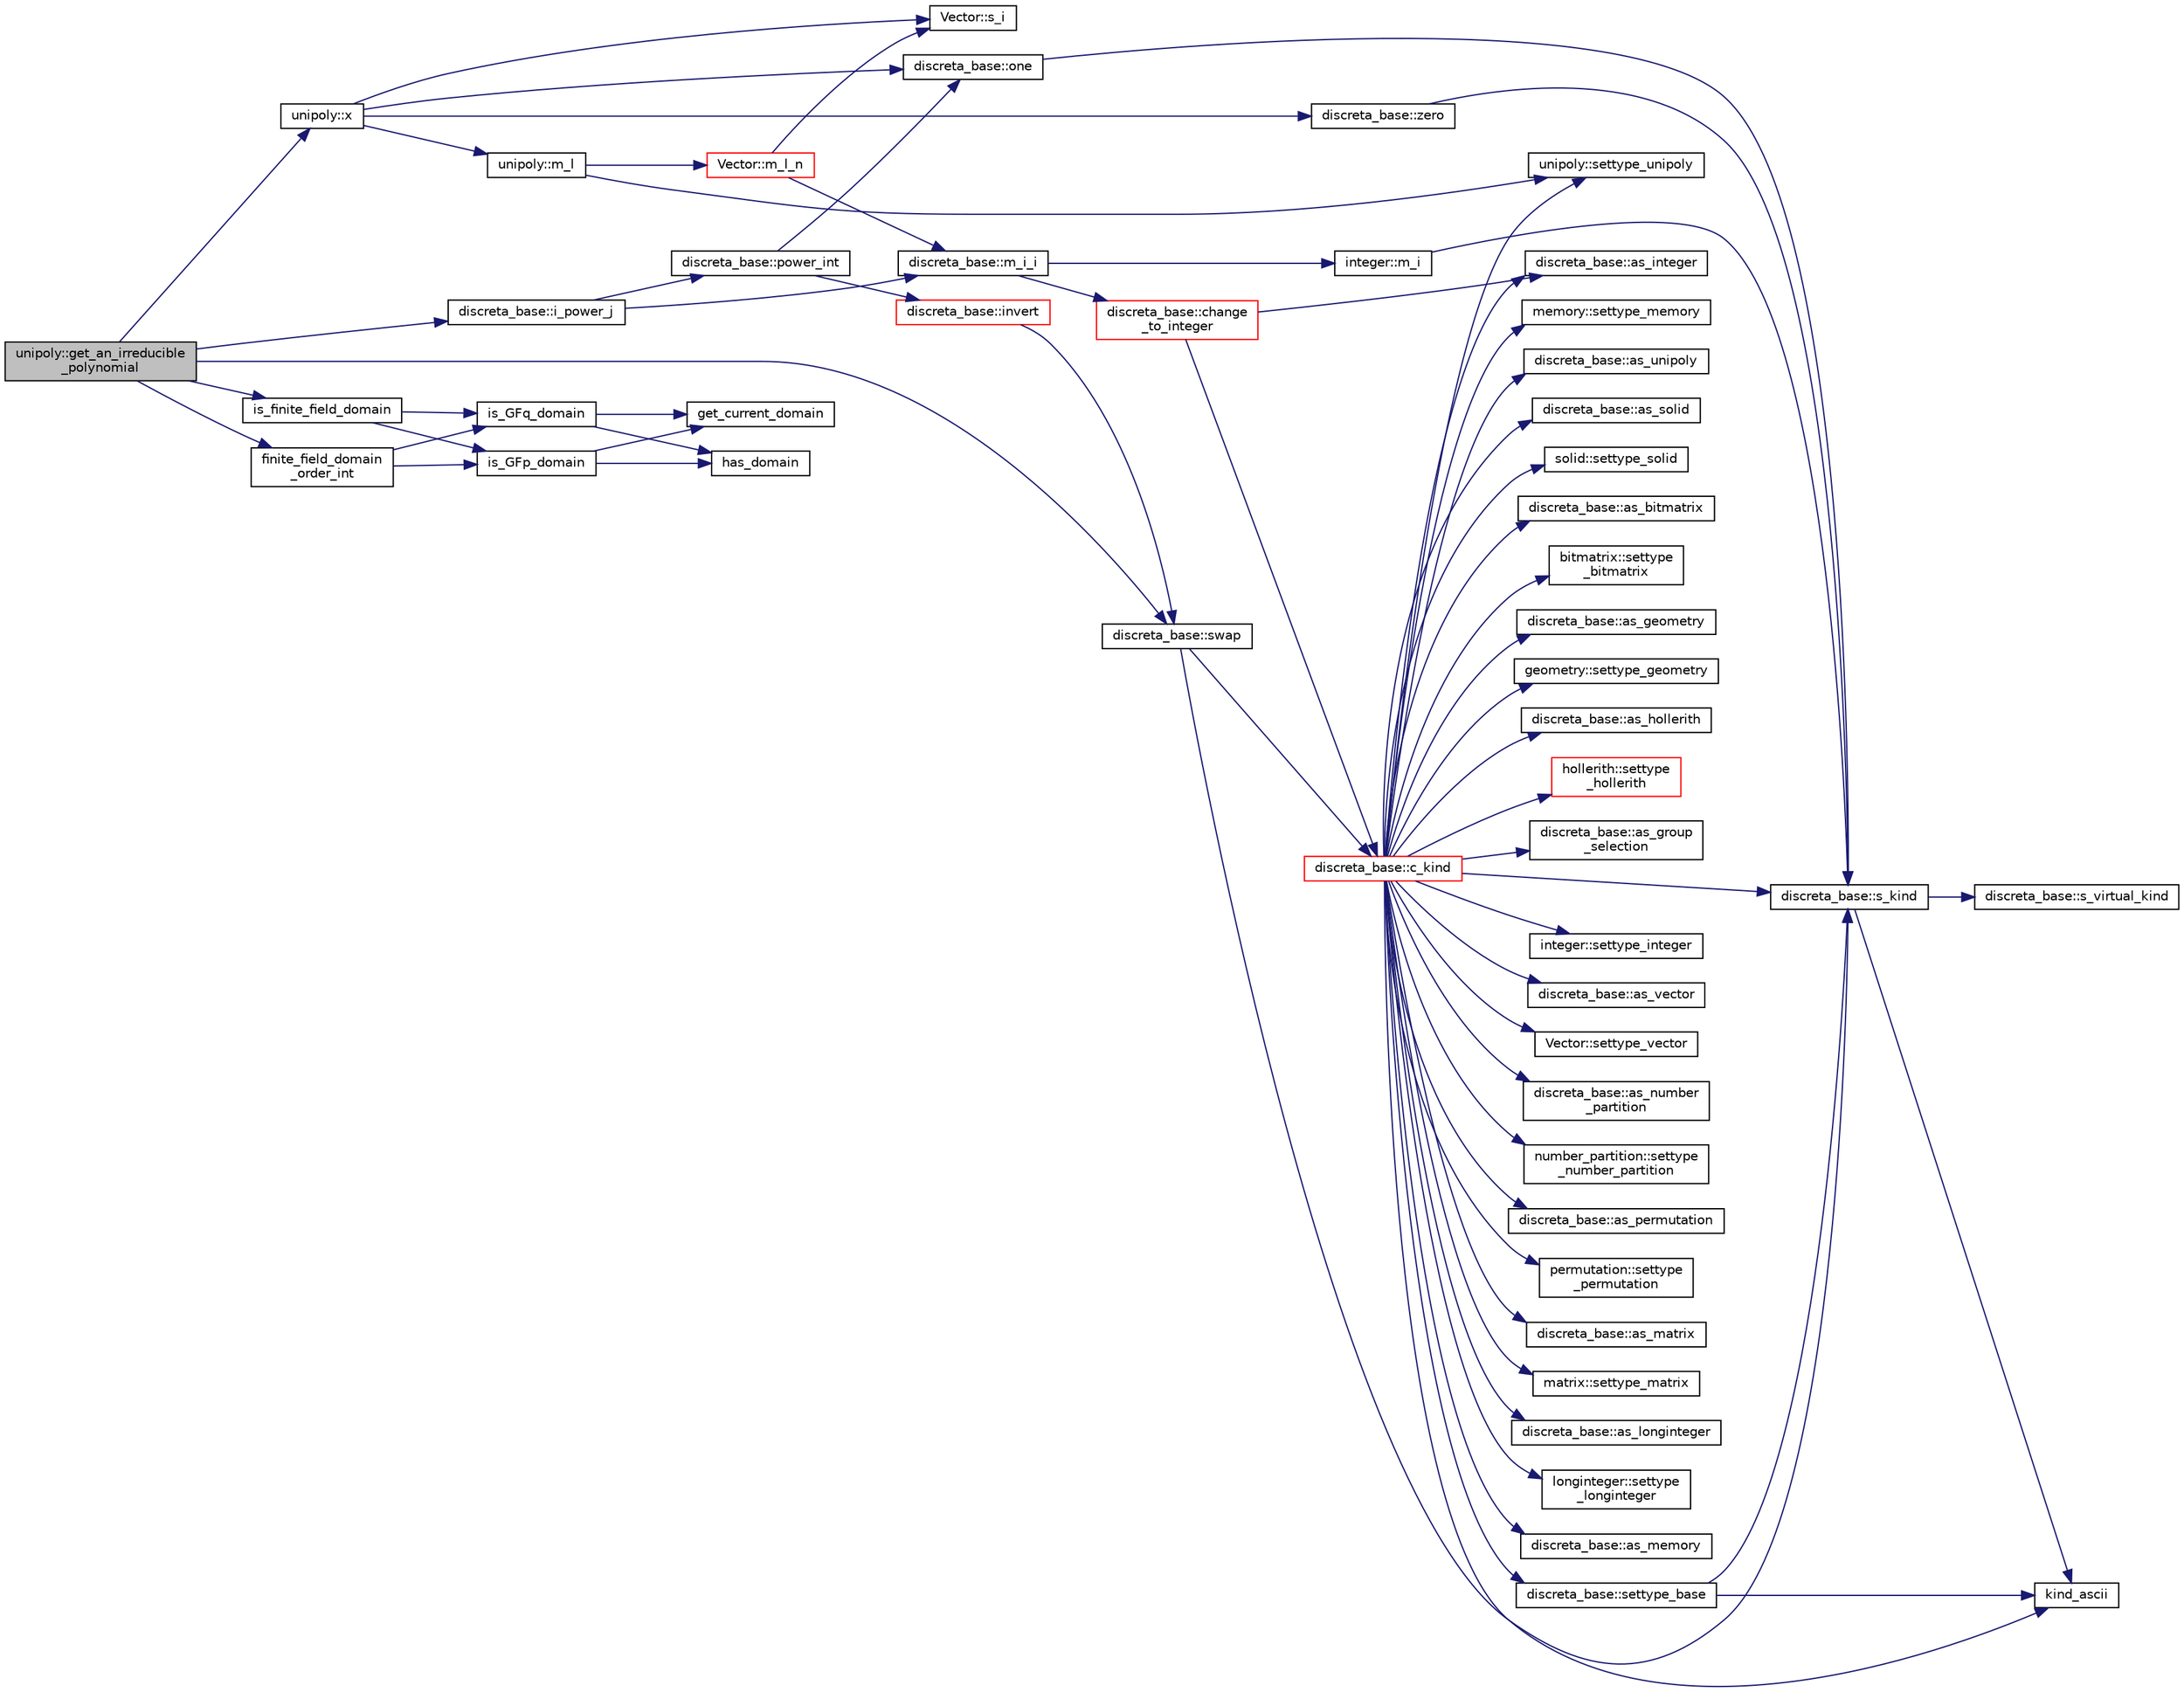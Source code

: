 digraph "unipoly::get_an_irreducible_polynomial"
{
  edge [fontname="Helvetica",fontsize="10",labelfontname="Helvetica",labelfontsize="10"];
  node [fontname="Helvetica",fontsize="10",shape=record];
  rankdir="LR";
  Node864 [label="unipoly::get_an_irreducible\l_polynomial",height=0.2,width=0.4,color="black", fillcolor="grey75", style="filled", fontcolor="black"];
  Node864 -> Node865 [color="midnightblue",fontsize="10",style="solid",fontname="Helvetica"];
  Node865 [label="unipoly::x",height=0.2,width=0.4,color="black", fillcolor="white", style="filled",URL="$d1/d89/classunipoly.html#a193127c4c6cf419d995882bb5b762294"];
  Node865 -> Node866 [color="midnightblue",fontsize="10",style="solid",fontname="Helvetica"];
  Node866 [label="unipoly::m_l",height=0.2,width=0.4,color="black", fillcolor="white", style="filled",URL="$d1/d89/classunipoly.html#a776ccf5b98954c5212b684944ab5d725"];
  Node866 -> Node867 [color="midnightblue",fontsize="10",style="solid",fontname="Helvetica"];
  Node867 [label="Vector::m_l_n",height=0.2,width=0.4,color="red", fillcolor="white", style="filled",URL="$d5/db2/class_vector.html#a5c7c126e6266ecdc832c5ce5bc1cca2f"];
  Node867 -> Node918 [color="midnightblue",fontsize="10",style="solid",fontname="Helvetica"];
  Node918 [label="Vector::s_i",height=0.2,width=0.4,color="black", fillcolor="white", style="filled",URL="$d5/db2/class_vector.html#a1c4fe1752523df8119f70dd550244871"];
  Node867 -> Node919 [color="midnightblue",fontsize="10",style="solid",fontname="Helvetica"];
  Node919 [label="discreta_base::m_i_i",height=0.2,width=0.4,color="black", fillcolor="white", style="filled",URL="$d7/d71/classdiscreta__base.html#aa231464a9d4bc233f66608021c9ad997"];
  Node919 -> Node920 [color="midnightblue",fontsize="10",style="solid",fontname="Helvetica"];
  Node920 [label="discreta_base::change\l_to_integer",height=0.2,width=0.4,color="red", fillcolor="white", style="filled",URL="$d7/d71/classdiscreta__base.html#a58a5a5bd8f8e6f2dd7b4483b66dc7bb9"];
  Node920 -> Node921 [color="midnightblue",fontsize="10",style="solid",fontname="Helvetica"];
  Node921 [label="discreta_base::c_kind",height=0.2,width=0.4,color="red", fillcolor="white", style="filled",URL="$d7/d71/classdiscreta__base.html#adc2ff61589c2d083688e7a43f333cb62"];
  Node921 -> Node922 [color="midnightblue",fontsize="10",style="solid",fontname="Helvetica"];
  Node922 [label="discreta_base::settype_base",height=0.2,width=0.4,color="black", fillcolor="white", style="filled",URL="$d7/d71/classdiscreta__base.html#a4f42899a89447d1c3993ea07c38f8ad4"];
  Node922 -> Node872 [color="midnightblue",fontsize="10",style="solid",fontname="Helvetica"];
  Node872 [label="discreta_base::s_kind",height=0.2,width=0.4,color="black", fillcolor="white", style="filled",URL="$d7/d71/classdiscreta__base.html#a8a830025c74adbbc3362418a7c2ba157"];
  Node872 -> Node873 [color="midnightblue",fontsize="10",style="solid",fontname="Helvetica"];
  Node873 [label="discreta_base::s_virtual_kind",height=0.2,width=0.4,color="black", fillcolor="white", style="filled",URL="$d7/d71/classdiscreta__base.html#a52778a6d6943a468be083d0785d418fb"];
  Node872 -> Node874 [color="midnightblue",fontsize="10",style="solid",fontname="Helvetica"];
  Node874 [label="kind_ascii",height=0.2,width=0.4,color="black", fillcolor="white", style="filled",URL="$d9/d60/discreta_8h.html#ad0ce825a9f29bc6cec27e1b64cfe27bf"];
  Node922 -> Node874 [color="midnightblue",fontsize="10",style="solid",fontname="Helvetica"];
  Node921 -> Node878 [color="midnightblue",fontsize="10",style="solid",fontname="Helvetica"];
  Node878 [label="discreta_base::as_integer",height=0.2,width=0.4,color="black", fillcolor="white", style="filled",URL="$d7/d71/classdiscreta__base.html#a00d7691eaf874fd283d942692fe8dd26"];
  Node921 -> Node923 [color="midnightblue",fontsize="10",style="solid",fontname="Helvetica"];
  Node923 [label="integer::settype_integer",height=0.2,width=0.4,color="black", fillcolor="white", style="filled",URL="$d0/de5/classinteger.html#a6265c65ef311229acd513d748faba796"];
  Node921 -> Node880 [color="midnightblue",fontsize="10",style="solid",fontname="Helvetica"];
  Node880 [label="discreta_base::as_vector",height=0.2,width=0.4,color="black", fillcolor="white", style="filled",URL="$d7/d71/classdiscreta__base.html#a7bdd6cae39c380b128ee9e17e42cf020"];
  Node921 -> Node924 [color="midnightblue",fontsize="10",style="solid",fontname="Helvetica"];
  Node924 [label="Vector::settype_vector",height=0.2,width=0.4,color="black", fillcolor="white", style="filled",URL="$d5/db2/class_vector.html#a34e0d00b18c051f23904a8429fa6c8b4"];
  Node921 -> Node883 [color="midnightblue",fontsize="10",style="solid",fontname="Helvetica"];
  Node883 [label="discreta_base::as_number\l_partition",height=0.2,width=0.4,color="black", fillcolor="white", style="filled",URL="$d7/d71/classdiscreta__base.html#a307aa09de0e925d46697707968ffab00"];
  Node921 -> Node925 [color="midnightblue",fontsize="10",style="solid",fontname="Helvetica"];
  Node925 [label="number_partition::settype\l_number_partition",height=0.2,width=0.4,color="black", fillcolor="white", style="filled",URL="$df/d50/classnumber__partition.html#a3aaec1b557758f643ffc8555bbc358be"];
  Node921 -> Node885 [color="midnightblue",fontsize="10",style="solid",fontname="Helvetica"];
  Node885 [label="discreta_base::as_permutation",height=0.2,width=0.4,color="black", fillcolor="white", style="filled",URL="$d7/d71/classdiscreta__base.html#aa4e72f36a82984239b12ae831e131098"];
  Node921 -> Node926 [color="midnightblue",fontsize="10",style="solid",fontname="Helvetica"];
  Node926 [label="permutation::settype\l_permutation",height=0.2,width=0.4,color="black", fillcolor="white", style="filled",URL="$d0/d08/classpermutation.html#af1eea29f86195cede9562e444664c28c"];
  Node921 -> Node887 [color="midnightblue",fontsize="10",style="solid",fontname="Helvetica"];
  Node887 [label="discreta_base::as_matrix",height=0.2,width=0.4,color="black", fillcolor="white", style="filled",URL="$d7/d71/classdiscreta__base.html#ae4d7f56d917a4707b838fbffde6467ff"];
  Node921 -> Node927 [color="midnightblue",fontsize="10",style="solid",fontname="Helvetica"];
  Node927 [label="matrix::settype_matrix",height=0.2,width=0.4,color="black", fillcolor="white", style="filled",URL="$d1/d8d/classmatrix.html#a1780283a64a789e4084d792683d276bb"];
  Node921 -> Node890 [color="midnightblue",fontsize="10",style="solid",fontname="Helvetica"];
  Node890 [label="discreta_base::as_longinteger",height=0.2,width=0.4,color="black", fillcolor="white", style="filled",URL="$d7/d71/classdiscreta__base.html#a20a094639eb711b10c8694c51937f7cd"];
  Node921 -> Node928 [color="midnightblue",fontsize="10",style="solid",fontname="Helvetica"];
  Node928 [label="longinteger::settype\l_longinteger",height=0.2,width=0.4,color="black", fillcolor="white", style="filled",URL="$d3/d71/classlonginteger.html#ae5f811ece8df31b9ff114368a18e1dc5"];
  Node921 -> Node893 [color="midnightblue",fontsize="10",style="solid",fontname="Helvetica"];
  Node893 [label="discreta_base::as_memory",height=0.2,width=0.4,color="black", fillcolor="white", style="filled",URL="$d7/d71/classdiscreta__base.html#ad94b2d7dce0cd4fa22db57f6e79c4bd2"];
  Node921 -> Node929 [color="midnightblue",fontsize="10",style="solid",fontname="Helvetica"];
  Node929 [label="memory::settype_memory",height=0.2,width=0.4,color="black", fillcolor="white", style="filled",URL="$d8/d99/classmemory.html#a33aae277f9b8fe36b02e9d5da895451b"];
  Node921 -> Node895 [color="midnightblue",fontsize="10",style="solid",fontname="Helvetica"];
  Node895 [label="discreta_base::as_unipoly",height=0.2,width=0.4,color="black", fillcolor="white", style="filled",URL="$d7/d71/classdiscreta__base.html#ad50d8027f039fe5c2478cddb243adc9d"];
  Node921 -> Node930 [color="midnightblue",fontsize="10",style="solid",fontname="Helvetica"];
  Node930 [label="unipoly::settype_unipoly",height=0.2,width=0.4,color="black", fillcolor="white", style="filled",URL="$d1/d89/classunipoly.html#a8db854fcc85c5e1150b1f1b1c005c95b"];
  Node921 -> Node897 [color="midnightblue",fontsize="10",style="solid",fontname="Helvetica"];
  Node897 [label="discreta_base::as_solid",height=0.2,width=0.4,color="black", fillcolor="white", style="filled",URL="$d7/d71/classdiscreta__base.html#a1fc5f2b85ec97ab0a69dd64903c970a5"];
  Node921 -> Node931 [color="midnightblue",fontsize="10",style="solid",fontname="Helvetica"];
  Node931 [label="solid::settype_solid",height=0.2,width=0.4,color="black", fillcolor="white", style="filled",URL="$d8/def/classsolid.html#a775bd4821f75a8aee4ea3d4335ff90e0"];
  Node921 -> Node899 [color="midnightblue",fontsize="10",style="solid",fontname="Helvetica"];
  Node899 [label="discreta_base::as_bitmatrix",height=0.2,width=0.4,color="black", fillcolor="white", style="filled",URL="$d7/d71/classdiscreta__base.html#a071ad54ea8ef6c9d1d15f532e5a76df6"];
  Node921 -> Node932 [color="midnightblue",fontsize="10",style="solid",fontname="Helvetica"];
  Node932 [label="bitmatrix::settype\l_bitmatrix",height=0.2,width=0.4,color="black", fillcolor="white", style="filled",URL="$de/dc8/classbitmatrix.html#acb571d947f9526665ebbdc0ce3e2a973"];
  Node921 -> Node901 [color="midnightblue",fontsize="10",style="solid",fontname="Helvetica"];
  Node901 [label="discreta_base::as_geometry",height=0.2,width=0.4,color="black", fillcolor="white", style="filled",URL="$d7/d71/classdiscreta__base.html#a38fc7b4cdd830703e9d87354b79bc5c8"];
  Node921 -> Node933 [color="midnightblue",fontsize="10",style="solid",fontname="Helvetica"];
  Node933 [label="geometry::settype_geometry",height=0.2,width=0.4,color="black", fillcolor="white", style="filled",URL="$da/d44/classgeometry.html#ab4a336baba6a3f56f5ffa053a5be5ba7"];
  Node921 -> Node903 [color="midnightblue",fontsize="10",style="solid",fontname="Helvetica"];
  Node903 [label="discreta_base::as_hollerith",height=0.2,width=0.4,color="black", fillcolor="white", style="filled",URL="$d7/d71/classdiscreta__base.html#a3e66f82711f314710107e2f29e589690"];
  Node921 -> Node934 [color="midnightblue",fontsize="10",style="solid",fontname="Helvetica"];
  Node934 [label="hollerith::settype\l_hollerith",height=0.2,width=0.4,color="red", fillcolor="white", style="filled",URL="$d8/d99/classhollerith.html#a23bbd4acfc88a0e90f1245f243f51f76"];
  Node921 -> Node905 [color="midnightblue",fontsize="10",style="solid",fontname="Helvetica"];
  Node905 [label="discreta_base::as_group\l_selection",height=0.2,width=0.4,color="black", fillcolor="white", style="filled",URL="$d7/d71/classdiscreta__base.html#aae1bac4883c567718bef9fb610abbdc8"];
  Node921 -> Node874 [color="midnightblue",fontsize="10",style="solid",fontname="Helvetica"];
  Node921 -> Node872 [color="midnightblue",fontsize="10",style="solid",fontname="Helvetica"];
  Node920 -> Node878 [color="midnightblue",fontsize="10",style="solid",fontname="Helvetica"];
  Node919 -> Node943 [color="midnightblue",fontsize="10",style="solid",fontname="Helvetica"];
  Node943 [label="integer::m_i",height=0.2,width=0.4,color="black", fillcolor="white", style="filled",URL="$d0/de5/classinteger.html#a869091f0a0f35f5354c8c4a70250e8a9"];
  Node943 -> Node872 [color="midnightblue",fontsize="10",style="solid",fontname="Helvetica"];
  Node866 -> Node930 [color="midnightblue",fontsize="10",style="solid",fontname="Helvetica"];
  Node865 -> Node918 [color="midnightblue",fontsize="10",style="solid",fontname="Helvetica"];
  Node865 -> Node944 [color="midnightblue",fontsize="10",style="solid",fontname="Helvetica"];
  Node944 [label="discreta_base::zero",height=0.2,width=0.4,color="black", fillcolor="white", style="filled",URL="$d7/d71/classdiscreta__base.html#a424aa44bbb6ca48d30ad1087dbd6f210"];
  Node944 -> Node872 [color="midnightblue",fontsize="10",style="solid",fontname="Helvetica"];
  Node865 -> Node945 [color="midnightblue",fontsize="10",style="solid",fontname="Helvetica"];
  Node945 [label="discreta_base::one",height=0.2,width=0.4,color="black", fillcolor="white", style="filled",URL="$d7/d71/classdiscreta__base.html#a6f5d6422a0040950415db30e39dafd19"];
  Node945 -> Node872 [color="midnightblue",fontsize="10",style="solid",fontname="Helvetica"];
  Node864 -> Node946 [color="midnightblue",fontsize="10",style="solid",fontname="Helvetica"];
  Node946 [label="is_finite_field_domain",height=0.2,width=0.4,color="black", fillcolor="white", style="filled",URL="$d9/d60/discreta_8h.html#a77d0ace35941cfe84035c9a060972b2a"];
  Node946 -> Node947 [color="midnightblue",fontsize="10",style="solid",fontname="Helvetica"];
  Node947 [label="is_GFp_domain",height=0.2,width=0.4,color="black", fillcolor="white", style="filled",URL="$db/d2f/domain_8_c.html#ab75527270302df466fc6f6e355775c13"];
  Node947 -> Node948 [color="midnightblue",fontsize="10",style="solid",fontname="Helvetica"];
  Node948 [label="has_domain",height=0.2,width=0.4,color="black", fillcolor="white", style="filled",URL="$db/d2f/domain_8_c.html#af7df1c554310c6214b2900bf6ca7ac81"];
  Node947 -> Node949 [color="midnightblue",fontsize="10",style="solid",fontname="Helvetica"];
  Node949 [label="get_current_domain",height=0.2,width=0.4,color="black", fillcolor="white", style="filled",URL="$db/d2f/domain_8_c.html#a80481fde3a59aaeeb648f8c5392269f7"];
  Node946 -> Node950 [color="midnightblue",fontsize="10",style="solid",fontname="Helvetica"];
  Node950 [label="is_GFq_domain",height=0.2,width=0.4,color="black", fillcolor="white", style="filled",URL="$db/d2f/domain_8_c.html#af695b4599bda7a0400772172c9eeff64"];
  Node950 -> Node948 [color="midnightblue",fontsize="10",style="solid",fontname="Helvetica"];
  Node950 -> Node949 [color="midnightblue",fontsize="10",style="solid",fontname="Helvetica"];
  Node864 -> Node951 [color="midnightblue",fontsize="10",style="solid",fontname="Helvetica"];
  Node951 [label="finite_field_domain\l_order_int",height=0.2,width=0.4,color="black", fillcolor="white", style="filled",URL="$d9/d60/discreta_8h.html#a377eb55f39803977750d92e3eaf7af26"];
  Node951 -> Node947 [color="midnightblue",fontsize="10",style="solid",fontname="Helvetica"];
  Node951 -> Node950 [color="midnightblue",fontsize="10",style="solid",fontname="Helvetica"];
  Node864 -> Node952 [color="midnightblue",fontsize="10",style="solid",fontname="Helvetica"];
  Node952 [label="discreta_base::i_power_j",height=0.2,width=0.4,color="black", fillcolor="white", style="filled",URL="$d7/d71/classdiscreta__base.html#ae0bc8b345a8d639e626267ddbebaa7a1"];
  Node952 -> Node919 [color="midnightblue",fontsize="10",style="solid",fontname="Helvetica"];
  Node952 -> Node953 [color="midnightblue",fontsize="10",style="solid",fontname="Helvetica"];
  Node953 [label="discreta_base::power_int",height=0.2,width=0.4,color="black", fillcolor="white", style="filled",URL="$d7/d71/classdiscreta__base.html#a4b7be615dfc1a72b6c6a623325e77628"];
  Node953 -> Node954 [color="midnightblue",fontsize="10",style="solid",fontname="Helvetica"];
  Node954 [label="discreta_base::invert",height=0.2,width=0.4,color="red", fillcolor="white", style="filled",URL="$d7/d71/classdiscreta__base.html#a3c415a064ce76e183f000912875dea74"];
  Node954 -> Node956 [color="midnightblue",fontsize="10",style="solid",fontname="Helvetica"];
  Node956 [label="discreta_base::swap",height=0.2,width=0.4,color="black", fillcolor="white", style="filled",URL="$d7/d71/classdiscreta__base.html#a2e8acbb9d3476675dac5b6a583b0293e"];
  Node956 -> Node872 [color="midnightblue",fontsize="10",style="solid",fontname="Helvetica"];
  Node956 -> Node921 [color="midnightblue",fontsize="10",style="solid",fontname="Helvetica"];
  Node953 -> Node945 [color="midnightblue",fontsize="10",style="solid",fontname="Helvetica"];
  Node864 -> Node956 [color="midnightblue",fontsize="10",style="solid",fontname="Helvetica"];
}
